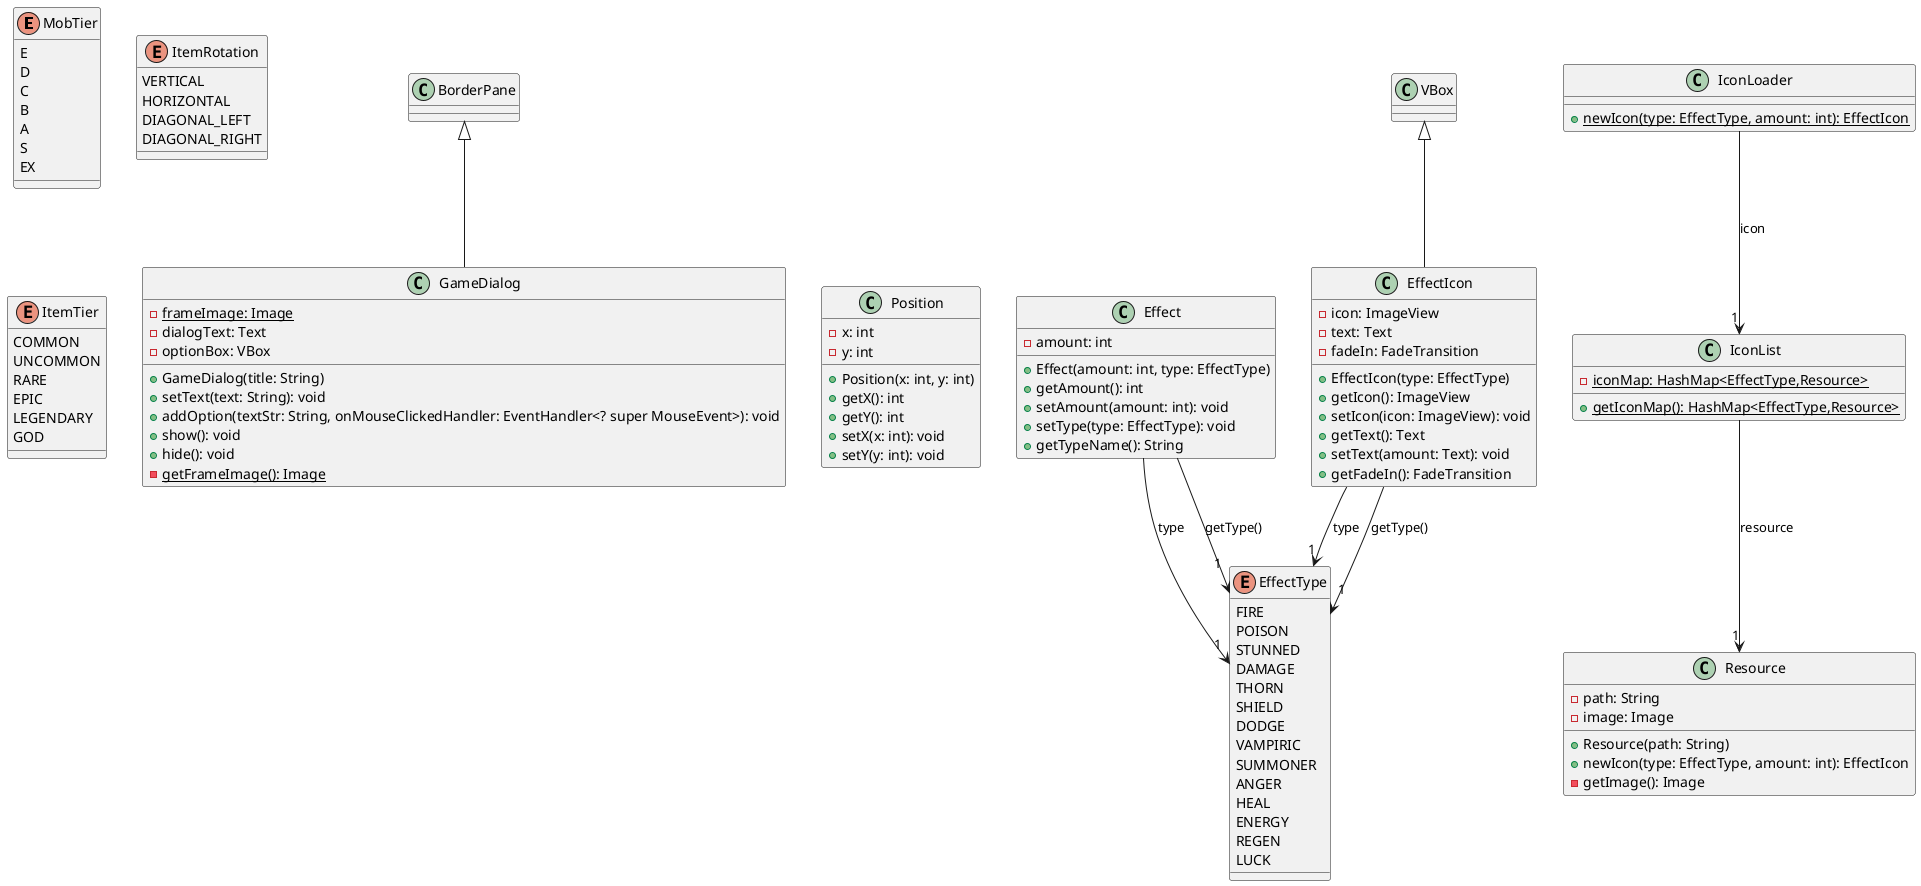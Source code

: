 @startuml
enum MobTier [[java:game.util.MobTier]] {
  E
  D
  C
  B
  A
  S
  EX
}
enum ItemRotation [[java:game.util.ItemRotation]] {
  VERTICAL
  HORIZONTAL
  DIAGONAL_LEFT
  DIAGONAL_RIGHT
}
enum ItemTier [[java:game.util.ItemTier]] {
  COMMON
  UNCOMMON
  RARE
  EPIC
  LEGENDARY
  GOD
}
enum EffectType [[java:game.util.EffectType]] {
  FIRE
  POISON
  STUNNED
  DAMAGE
  THORN
  SHIELD
  DODGE
  VAMPIRIC
  SUMMONER
  ANGER
  HEAL
  ENERGY
  REGEN
  LUCK
}
class Effect [[java:game.util.Effect]] {
  -amount: int
  +Effect(amount: int, type: EffectType)
  +getAmount(): int
  +setAmount(amount: int): void
  +setType(type: EffectType): void
  +getTypeName(): String
}
class EffectIcon [[java:game.util.EffectIcon]] {
  -icon: ImageView
  -text: Text
  -fadeIn: FadeTransition
  +EffectIcon(type: EffectType)
  +getIcon(): ImageView
  +setIcon(icon: ImageView): void
  +getText(): Text
  +setText(amount: Text): void
  +getFadeIn(): FadeTransition
}
class IconList [[java:game.util.IconList]] {
  -{static} iconMap: HashMap<EffectType,Resource>
  +{static} getIconMap(): HashMap<EffectType,Resource>
}
class IconLoader [[java:game.util.IconLoader]] {
  +{static} newIcon(type: EffectType, amount: int): EffectIcon
}
class Resource [[java:game.util.Resource]] {
  -path: String
  -image: Image
  +Resource(path: String)
  +newIcon(type: EffectType, amount: int): EffectIcon
  -getImage(): Image
}
together {
class Position [[java:game.util.Position]] {
  -x: int
  -y: int
  +Position(x: int, y: int)
  +getX(): int
  +getY(): int
  +setX(x: int): void
  +setY(y: int): void
}
class GameDialog [[java:game.dialog.GameDialog]] {
  -{static} frameImage: Image
  -dialogText: Text
  -optionBox: VBox
  +GameDialog(title: String)
  +setText(text: String): void
  +addOption(textStr: String, onMouseClickedHandler: EventHandler<? super MouseEvent>): void
  +show(): void
  +hide(): void
  -{static} getFrameImage(): Image
}
}
VBox <|-- EffectIcon
BorderPane <|-- GameDialog
Effect --> "1" EffectType : type
Effect --> "1" EffectType : getType()
EffectIcon --> "1" EffectType : type
EffectIcon --> "1" EffectType : getType()

IconLoader --> "1" IconList: icon
IconList --> "1" Resource: resource
@enduml